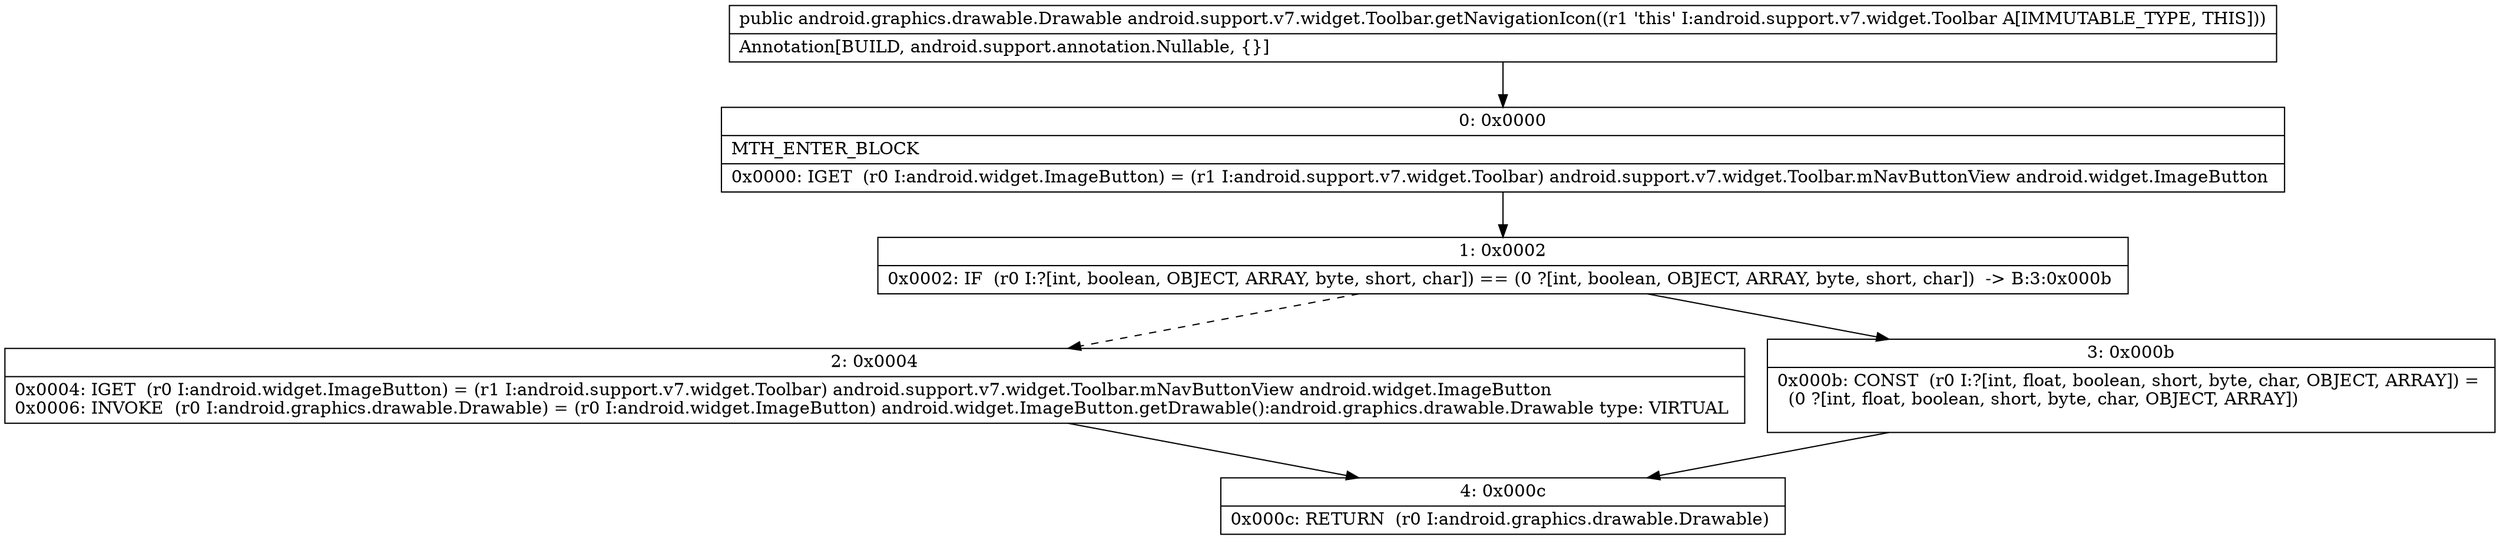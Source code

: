 digraph "CFG forandroid.support.v7.widget.Toolbar.getNavigationIcon()Landroid\/graphics\/drawable\/Drawable;" {
Node_0 [shape=record,label="{0\:\ 0x0000|MTH_ENTER_BLOCK\l|0x0000: IGET  (r0 I:android.widget.ImageButton) = (r1 I:android.support.v7.widget.Toolbar) android.support.v7.widget.Toolbar.mNavButtonView android.widget.ImageButton \l}"];
Node_1 [shape=record,label="{1\:\ 0x0002|0x0002: IF  (r0 I:?[int, boolean, OBJECT, ARRAY, byte, short, char]) == (0 ?[int, boolean, OBJECT, ARRAY, byte, short, char])  \-\> B:3:0x000b \l}"];
Node_2 [shape=record,label="{2\:\ 0x0004|0x0004: IGET  (r0 I:android.widget.ImageButton) = (r1 I:android.support.v7.widget.Toolbar) android.support.v7.widget.Toolbar.mNavButtonView android.widget.ImageButton \l0x0006: INVOKE  (r0 I:android.graphics.drawable.Drawable) = (r0 I:android.widget.ImageButton) android.widget.ImageButton.getDrawable():android.graphics.drawable.Drawable type: VIRTUAL \l}"];
Node_3 [shape=record,label="{3\:\ 0x000b|0x000b: CONST  (r0 I:?[int, float, boolean, short, byte, char, OBJECT, ARRAY]) = \l  (0 ?[int, float, boolean, short, byte, char, OBJECT, ARRAY])\l \l}"];
Node_4 [shape=record,label="{4\:\ 0x000c|0x000c: RETURN  (r0 I:android.graphics.drawable.Drawable) \l}"];
MethodNode[shape=record,label="{public android.graphics.drawable.Drawable android.support.v7.widget.Toolbar.getNavigationIcon((r1 'this' I:android.support.v7.widget.Toolbar A[IMMUTABLE_TYPE, THIS]))  | Annotation[BUILD, android.support.annotation.Nullable, \{\}]\l}"];
MethodNode -> Node_0;
Node_0 -> Node_1;
Node_1 -> Node_2[style=dashed];
Node_1 -> Node_3;
Node_2 -> Node_4;
Node_3 -> Node_4;
}


